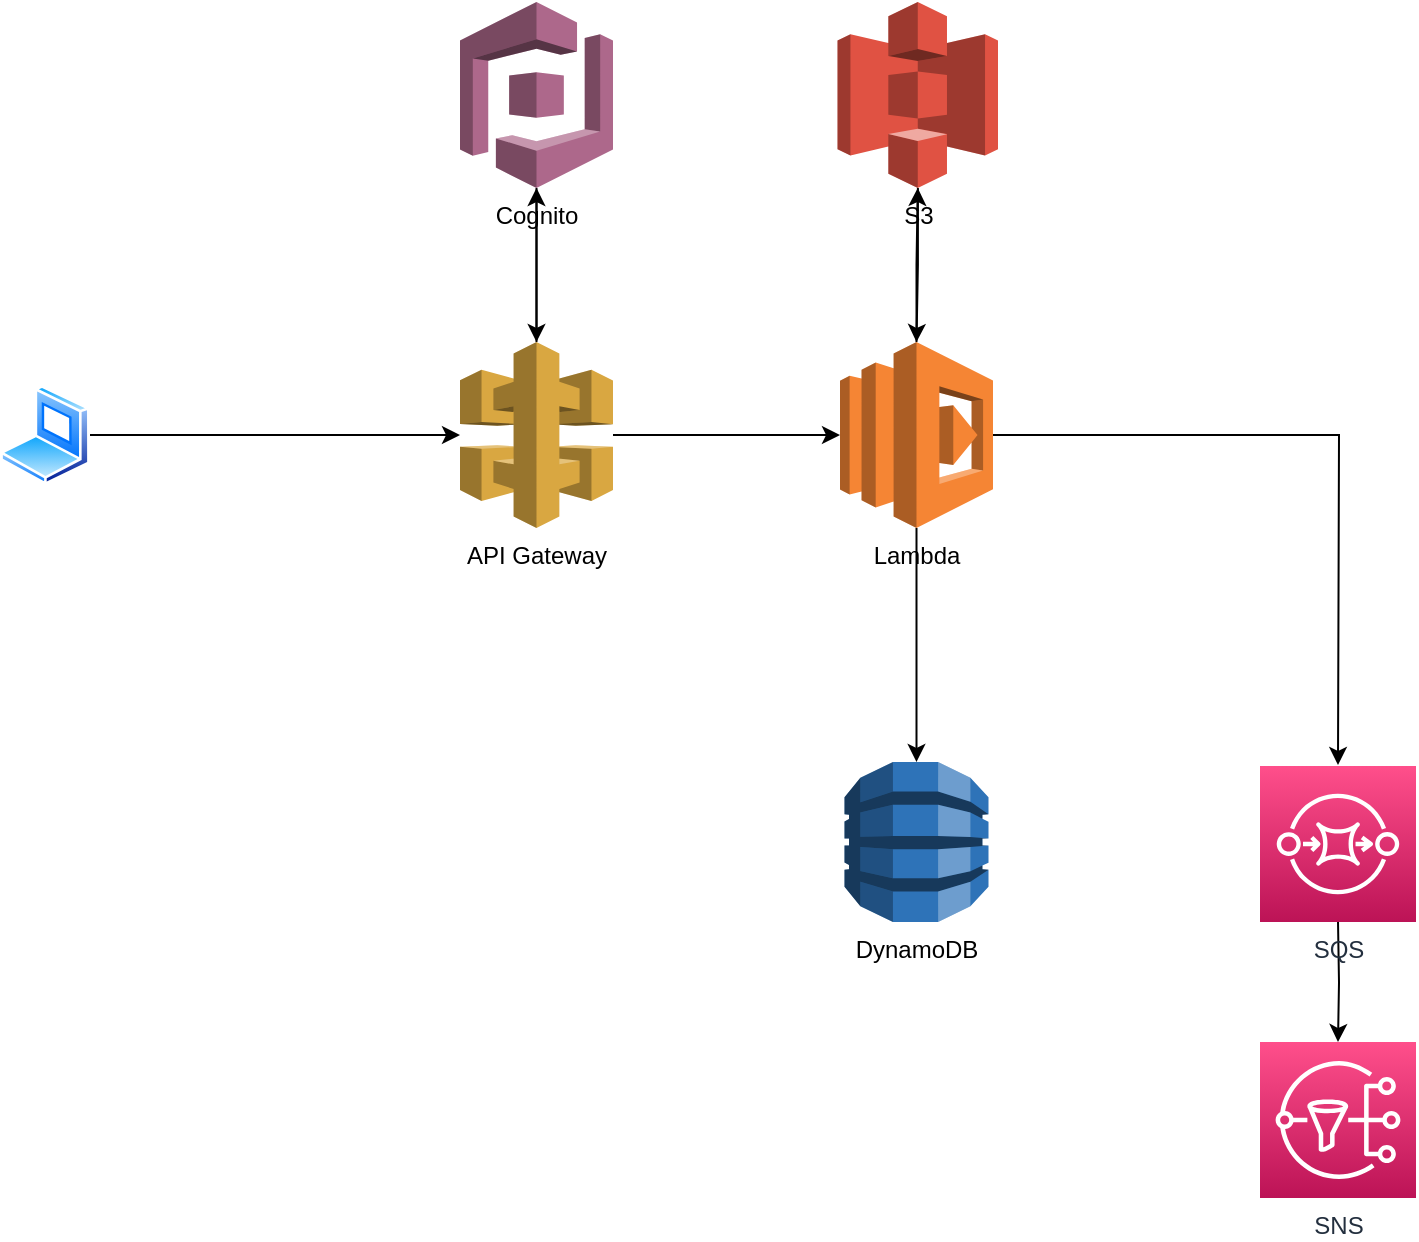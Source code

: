 <mxfile version="21.3.7" type="device">
  <diagram id="Ht1M8jgEwFfnCIfOTk4-" name="Page-1">
    <mxGraphModel dx="1687" dy="976" grid="1" gridSize="10" guides="1" tooltips="1" connect="1" arrows="1" fold="1" page="1" pageScale="1" pageWidth="1169" pageHeight="827" math="0" shadow="0">
      <root>
        <mxCell id="0" />
        <mxCell id="1" parent="0" />
        <mxCell id="AhbAG74jAUV55RDadlkY-10" style="edgeStyle=orthogonalEdgeStyle;rounded=0;orthogonalLoop=1;jettySize=auto;html=1;" edge="1" parent="1" source="AhbAG74jAUV55RDadlkY-1" target="AhbAG74jAUV55RDadlkY-3">
          <mxGeometry relative="1" as="geometry" />
        </mxCell>
        <mxCell id="AhbAG74jAUV55RDadlkY-12" style="edgeStyle=orthogonalEdgeStyle;rounded=0;orthogonalLoop=1;jettySize=auto;html=1;" edge="1" parent="1" source="AhbAG74jAUV55RDadlkY-1" target="AhbAG74jAUV55RDadlkY-2">
          <mxGeometry relative="1" as="geometry" />
        </mxCell>
        <mxCell id="AhbAG74jAUV55RDadlkY-1" value="API Gateway" style="outlineConnect=0;dashed=0;verticalLabelPosition=bottom;verticalAlign=top;align=center;html=1;shape=mxgraph.aws3.api_gateway;fillColor=#D9A741;gradientColor=none;" vertex="1" parent="1">
          <mxGeometry x="240" y="380" width="76.5" height="93" as="geometry" />
        </mxCell>
        <mxCell id="AhbAG74jAUV55RDadlkY-13" style="edgeStyle=orthogonalEdgeStyle;rounded=0;orthogonalLoop=1;jettySize=auto;html=1;entryX=0.5;entryY=1;entryDx=0;entryDy=0;entryPerimeter=0;" edge="1" parent="1" source="AhbAG74jAUV55RDadlkY-2" target="AhbAG74jAUV55RDadlkY-6">
          <mxGeometry relative="1" as="geometry" />
        </mxCell>
        <mxCell id="AhbAG74jAUV55RDadlkY-15" style="edgeStyle=orthogonalEdgeStyle;rounded=0;orthogonalLoop=1;jettySize=auto;html=1;entryX=0.5;entryY=0;entryDx=0;entryDy=0;entryPerimeter=0;" edge="1" parent="1" source="AhbAG74jAUV55RDadlkY-2" target="AhbAG74jAUV55RDadlkY-4">
          <mxGeometry relative="1" as="geometry" />
        </mxCell>
        <mxCell id="AhbAG74jAUV55RDadlkY-16" style="edgeStyle=orthogonalEdgeStyle;rounded=0;orthogonalLoop=1;jettySize=auto;html=1;entryX=0.5;entryY=0;entryDx=0;entryDy=0;entryPerimeter=0;" edge="1" parent="1" source="AhbAG74jAUV55RDadlkY-2">
          <mxGeometry relative="1" as="geometry">
            <mxPoint x="679" y="591.5" as="targetPoint" />
          </mxGeometry>
        </mxCell>
        <mxCell id="AhbAG74jAUV55RDadlkY-2" value="Lambda&lt;br&gt;" style="outlineConnect=0;dashed=0;verticalLabelPosition=bottom;verticalAlign=top;align=center;html=1;shape=mxgraph.aws3.lambda;fillColor=#F58534;gradientColor=none;" vertex="1" parent="1">
          <mxGeometry x="430" y="380" width="76.5" height="93" as="geometry" />
        </mxCell>
        <mxCell id="AhbAG74jAUV55RDadlkY-11" style="edgeStyle=orthogonalEdgeStyle;rounded=0;orthogonalLoop=1;jettySize=auto;html=1;entryX=0.5;entryY=0;entryDx=0;entryDy=0;entryPerimeter=0;" edge="1" parent="1" source="AhbAG74jAUV55RDadlkY-3" target="AhbAG74jAUV55RDadlkY-1">
          <mxGeometry relative="1" as="geometry" />
        </mxCell>
        <mxCell id="AhbAG74jAUV55RDadlkY-3" value="Cognito&lt;br&gt;" style="outlineConnect=0;dashed=0;verticalLabelPosition=bottom;verticalAlign=top;align=center;html=1;shape=mxgraph.aws3.cognito;fillColor=#AD688B;gradientColor=none;" vertex="1" parent="1">
          <mxGeometry x="240" y="210" width="76.5" height="93" as="geometry" />
        </mxCell>
        <mxCell id="AhbAG74jAUV55RDadlkY-4" value="DynamoDB" style="outlineConnect=0;dashed=0;verticalLabelPosition=bottom;verticalAlign=top;align=center;html=1;shape=mxgraph.aws3.dynamo_db;fillColor=#2E73B8;gradientColor=none;" vertex="1" parent="1">
          <mxGeometry x="432.25" y="590" width="72" height="80" as="geometry" />
        </mxCell>
        <mxCell id="AhbAG74jAUV55RDadlkY-17" style="edgeStyle=orthogonalEdgeStyle;rounded=0;orthogonalLoop=1;jettySize=auto;html=1;entryX=0.5;entryY=0;entryDx=0;entryDy=0;entryPerimeter=0;" edge="1" parent="1" target="AhbAG74jAUV55RDadlkY-7">
          <mxGeometry relative="1" as="geometry">
            <mxPoint x="679" y="669.5" as="sourcePoint" />
          </mxGeometry>
        </mxCell>
        <mxCell id="AhbAG74jAUV55RDadlkY-14" style="edgeStyle=orthogonalEdgeStyle;rounded=0;orthogonalLoop=1;jettySize=auto;html=1;entryX=0.5;entryY=0;entryDx=0;entryDy=0;entryPerimeter=0;" edge="1" parent="1" source="AhbAG74jAUV55RDadlkY-6" target="AhbAG74jAUV55RDadlkY-2">
          <mxGeometry relative="1" as="geometry" />
        </mxCell>
        <mxCell id="AhbAG74jAUV55RDadlkY-6" value="S3&lt;br&gt;" style="outlineConnect=0;dashed=0;verticalLabelPosition=bottom;verticalAlign=top;align=center;html=1;shape=mxgraph.aws3.s3;fillColor=#E05243;gradientColor=none;" vertex="1" parent="1">
          <mxGeometry x="428.75" y="210" width="80.25" height="93" as="geometry" />
        </mxCell>
        <mxCell id="AhbAG74jAUV55RDadlkY-7" value="SNS" style="sketch=0;points=[[0,0,0],[0.25,0,0],[0.5,0,0],[0.75,0,0],[1,0,0],[0,1,0],[0.25,1,0],[0.5,1,0],[0.75,1,0],[1,1,0],[0,0.25,0],[0,0.5,0],[0,0.75,0],[1,0.25,0],[1,0.5,0],[1,0.75,0]];outlineConnect=0;fontColor=#232F3E;gradientColor=#FF4F8B;gradientDirection=north;fillColor=#BC1356;strokeColor=#ffffff;dashed=0;verticalLabelPosition=bottom;verticalAlign=top;align=center;html=1;fontSize=12;fontStyle=0;aspect=fixed;shape=mxgraph.aws4.resourceIcon;resIcon=mxgraph.aws4.sns;" vertex="1" parent="1">
          <mxGeometry x="640" y="730" width="78" height="78" as="geometry" />
        </mxCell>
        <mxCell id="AhbAG74jAUV55RDadlkY-9" style="edgeStyle=orthogonalEdgeStyle;rounded=0;orthogonalLoop=1;jettySize=auto;html=1;" edge="1" parent="1" source="AhbAG74jAUV55RDadlkY-8" target="AhbAG74jAUV55RDadlkY-1">
          <mxGeometry relative="1" as="geometry" />
        </mxCell>
        <mxCell id="AhbAG74jAUV55RDadlkY-8" value="" style="image;aspect=fixed;perimeter=ellipsePerimeter;html=1;align=center;shadow=0;dashed=0;spacingTop=3;image=img/lib/active_directory/laptop_client.svg;" vertex="1" parent="1">
          <mxGeometry x="10" y="401.5" width="45" height="50" as="geometry" />
        </mxCell>
        <mxCell id="AhbAG74jAUV55RDadlkY-18" value="SQS&lt;br&gt;" style="sketch=0;points=[[0,0,0],[0.25,0,0],[0.5,0,0],[0.75,0,0],[1,0,0],[0,1,0],[0.25,1,0],[0.5,1,0],[0.75,1,0],[1,1,0],[0,0.25,0],[0,0.5,0],[0,0.75,0],[1,0.25,0],[1,0.5,0],[1,0.75,0]];outlineConnect=0;fontColor=#232F3E;gradientColor=#FF4F8B;gradientDirection=north;fillColor=#BC1356;strokeColor=#ffffff;dashed=0;verticalLabelPosition=bottom;verticalAlign=top;align=center;html=1;fontSize=12;fontStyle=0;aspect=fixed;shape=mxgraph.aws4.resourceIcon;resIcon=mxgraph.aws4.sqs;" vertex="1" parent="1">
          <mxGeometry x="640" y="592" width="78" height="78" as="geometry" />
        </mxCell>
      </root>
    </mxGraphModel>
  </diagram>
</mxfile>
